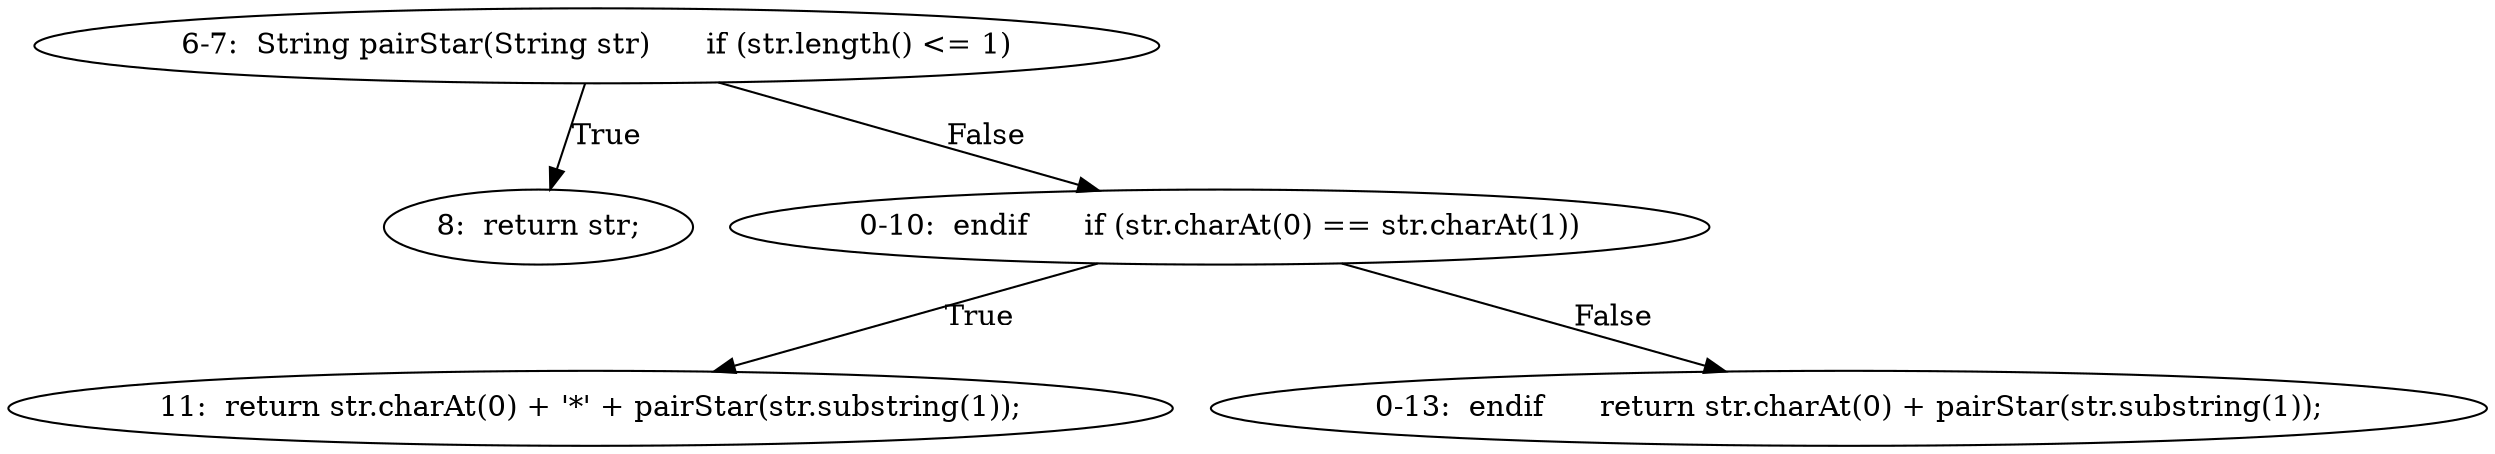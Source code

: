 digraph result_test { 
// graph-vertices
  a1  [label="6-7:  String pairStar(String str)	if (str.length() <= 1)"]; 
  2  [label="8:  return str;"]; 
  a2  [label="0-10:  endif	if (str.charAt(0) == str.charAt(1))"]; 
  5  [label="11:  return str.charAt(0) + '*' + pairStar(str.substring(1));"]; 
  a3  [label="0-13:  endif	return str.charAt(0) + pairStar(str.substring(1));"]; 
// graph-edges
  a1 -> 2  [label="True"]; 
  a1 -> a2  [label="False"]; 
  a2 -> 5  [label="True"]; 
  a2 -> a3  [label="False"]; 
}